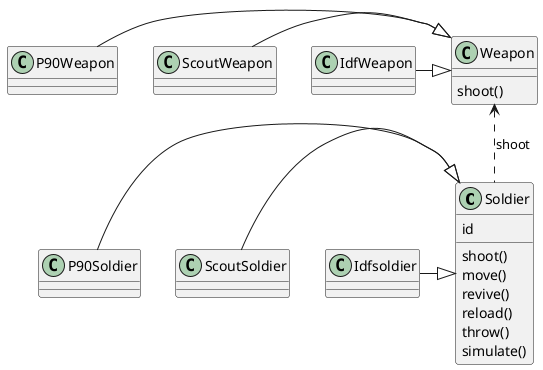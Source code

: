 @startuml
'https://plantuml.com/class-diagram

class Soldier {
    id
    shoot()
    move()
    revive()
    reload()
    throw()
    simulate()
}

class Weapon {
    shoot()
}

Weapon <.. Soldier : shoot
P90Soldier -|> Soldier
ScoutSoldier -|> Soldier
Idfsoldier -|> Soldier
P90Weapon -|> Weapon
ScoutWeapon -|> Weapon
IdfWeapon -|> Weapon


@enduml
